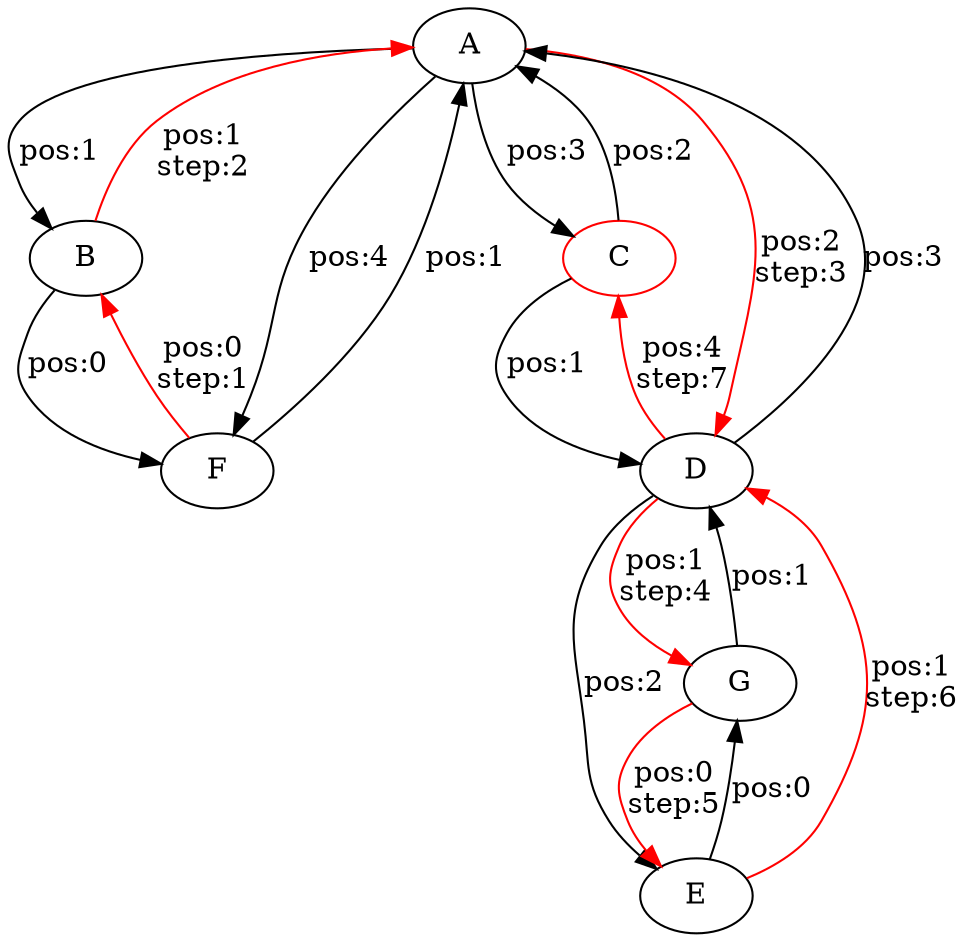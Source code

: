 digraph {
	A [label="A"];
	B [label="B"];
	C [label="C",color="red"];
	D [label="D"];
	E [label="E"];
	F [label="F"];
	G [label="G"];

	B -> A [label="pos:1\nstep:2\n",color=red];
	A -> C [label="pos:3\n"];
	C -> D [label="pos:1\n"];
	A -> D [label="pos:2\nstep:3\n",color=red];
	A -> F [label="pos:4\n"];
	E -> D [label="pos:1\nstep:6\n",color=red];
	G -> D [label="pos:1\n"];
	A -> B [label="pos:1\n"];
	C -> A [label="pos:2\n"];
	D -> C [label="pos:4\nstep:7\n",color=red];
	D -> A [label="pos:3\n"];
	F -> A [label="pos:1\n"];
	D -> E [label="pos:2\n"];
	D -> G [label="pos:1\nstep:4\n",color=red];
	B -> F [label="pos:0\n"];
	F -> B [label="pos:0\nstep:1\n",color=red];
	G -> E [label="pos:0\nstep:5\n",color=red];
	E -> G [label="pos:0\n"];
}
